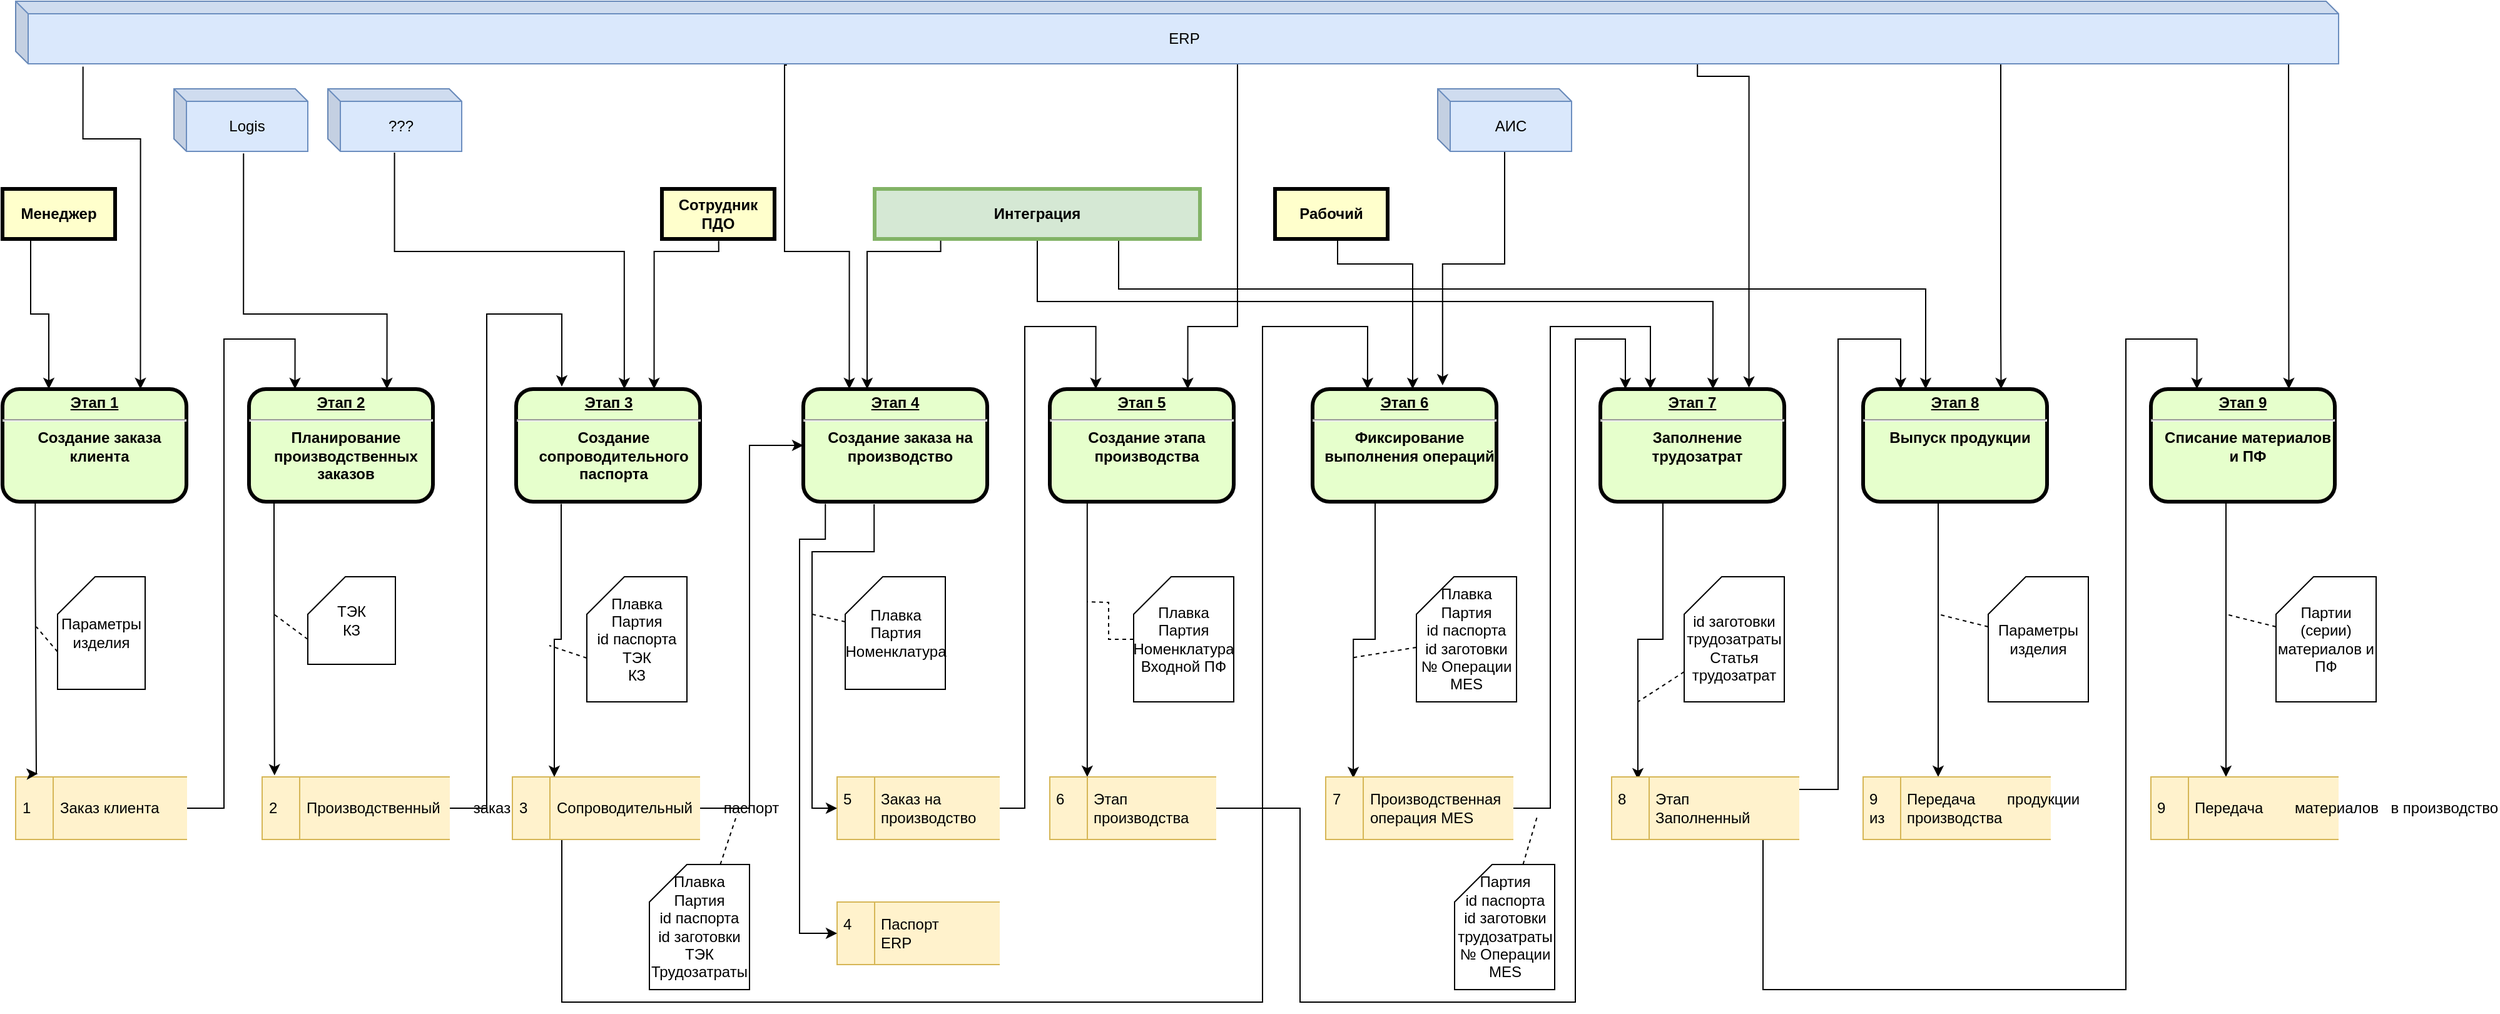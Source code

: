 <mxfile version="20.2.3" type="github"><diagram name="Page-1" id="c7558073-3199-34d8-9f00-42111426c3f3"><mxGraphModel dx="1807" dy="591" grid="1" gridSize="10" guides="1" tooltips="1" connect="1" arrows="1" fold="1" page="1" pageScale="1" pageWidth="826" pageHeight="1169" background="none" math="0" shadow="0"><root><mxCell id="0"/><mxCell id="1" parent="0"/><mxCell id="8" value="&lt;p style=&quot;margin: 0px; margin-top: 4px; text-align: center; text-decoration: underline;&quot;&gt;&lt;strong&gt;Этап 1&lt;/strong&gt;&lt;/p&gt;&lt;hr&gt;&lt;p style=&quot;margin: 0px; margin-left: 8px;&quot;&gt;Создание заказа клиента&lt;/p&gt;" style="verticalAlign=middle;align=center;overflow=fill;fontSize=12;fontFamily=Helvetica;html=1;rounded=1;fontStyle=1;strokeWidth=3;fillColor=#E6FFCC;whiteSpace=wrap;" parent="1" vertex="1"><mxGeometry x="-797" y="320" width="147" height="90" as="geometry"/></mxCell><mxCell id="12" value="Менеджер" style="whiteSpace=wrap;align=center;verticalAlign=middle;fontStyle=1;strokeWidth=3;fillColor=#FFFFCC" parent="1" vertex="1"><mxGeometry x="-797" y="160" width="90" height="40" as="geometry"/></mxCell><mxCell id="iLyNXibkhxgOzHxXVg3C-126" style="edgeStyle=orthogonalEdgeStyle;rounded=0;orthogonalLoop=1;jettySize=auto;html=1;entryX=0.75;entryY=0;entryDx=0;entryDy=0;" parent="1" source="iLyNXibkhxgOzHxXVg3C-97" target="iLyNXibkhxgOzHxXVg3C-110" edge="1"><mxGeometry relative="1" as="geometry"><Array as="points"><mxPoint x="800" y="270"/><mxPoint x="800" y="270"/></Array></mxGeometry></mxCell><mxCell id="iLyNXibkhxgOzHxXVg3C-128" style="edgeStyle=orthogonalEdgeStyle;rounded=0;orthogonalLoop=1;jettySize=auto;html=1;strokeWidth=1;entryX=0.808;entryY=-0.012;entryDx=0;entryDy=0;entryPerimeter=0;exitX=0.724;exitY=0.992;exitDx=0;exitDy=0;exitPerimeter=0;shadow=0;" parent="1" source="iLyNXibkhxgOzHxXVg3C-97" target="iLyNXibkhxgOzHxXVg3C-109" edge="1"><mxGeometry relative="1" as="geometry"><Array as="points"><mxPoint x="558" y="70"/><mxPoint x="599" y="70"/></Array><mxPoint x="620" y="220" as="targetPoint"/></mxGeometry></mxCell><mxCell id="gDf4PboOrb0UgYzDx0ND-14" style="edgeStyle=orthogonalEdgeStyle;rounded=0;orthogonalLoop=1;jettySize=auto;html=1;entryX=0.75;entryY=0;entryDx=0;entryDy=0;" edge="1" parent="1" source="iLyNXibkhxgOzHxXVg3C-97" target="gDf4PboOrb0UgYzDx0ND-12"><mxGeometry relative="1" as="geometry"><mxPoint x="150" y="318" as="targetPoint"/><Array as="points"><mxPoint x="190" y="270"/><mxPoint x="150" y="270"/></Array></mxGeometry></mxCell><mxCell id="gDf4PboOrb0UgYzDx0ND-22" style="edgeStyle=orthogonalEdgeStyle;rounded=0;orthogonalLoop=1;jettySize=auto;html=1;entryX=0.75;entryY=0;entryDx=0;entryDy=0;endArrow=classic;endFill=1;strokeWidth=1;" edge="1" parent="1" source="iLyNXibkhxgOzHxXVg3C-97" target="gDf4PboOrb0UgYzDx0ND-18"><mxGeometry relative="1" as="geometry"><Array as="points"><mxPoint x="1030" y="120"/><mxPoint x="1030" y="120"/></Array></mxGeometry></mxCell><mxCell id="iLyNXibkhxgOzHxXVg3C-97" value="ERP" style="shape=cube;whiteSpace=wrap;html=1;boundedLbl=1;backgroundOutline=1;darkOpacity=0.05;darkOpacity2=0.1;size=10;fillColor=#dae8fc;strokeColor=#6c8ebf;" parent="1" vertex="1"><mxGeometry x="-786.5" y="10" width="1856.5" height="50" as="geometry"/></mxCell><mxCell id="iLyNXibkhxgOzHxXVg3C-98" value="Logis" style="shape=cube;whiteSpace=wrap;html=1;boundedLbl=1;backgroundOutline=1;darkOpacity=0.05;darkOpacity2=0.1;size=10;fillColor=#dae8fc;strokeColor=#6c8ebf;" parent="1" vertex="1"><mxGeometry x="-660" y="80" width="107" height="50" as="geometry"/></mxCell><mxCell id="iLyNXibkhxgOzHxXVg3C-99" value="???" style="shape=cube;whiteSpace=wrap;html=1;boundedLbl=1;backgroundOutline=1;darkOpacity=0.05;darkOpacity2=0.1;size=10;fillColor=#dae8fc;strokeColor=#6c8ebf;" parent="1" vertex="1"><mxGeometry x="-537" y="80" width="107" height="50" as="geometry"/></mxCell><mxCell id="iLyNXibkhxgOzHxXVg3C-123" style="edgeStyle=orthogonalEdgeStyle;rounded=0;orthogonalLoop=1;jettySize=auto;html=1;entryX=0.707;entryY=-0.033;entryDx=0;entryDy=0;entryPerimeter=0;" parent="1" source="iLyNXibkhxgOzHxXVg3C-100" edge="1" target="iLyNXibkhxgOzHxXVg3C-108"><mxGeometry relative="1" as="geometry"><mxPoint x="158" y="320" as="targetPoint"/><Array as="points"><mxPoint x="404" y="220"/><mxPoint x="354" y="220"/></Array></mxGeometry></mxCell><mxCell id="iLyNXibkhxgOzHxXVg3C-100" value="АИС" style="shape=cube;whiteSpace=wrap;html=1;boundedLbl=1;backgroundOutline=1;darkOpacity=0.05;darkOpacity2=0.1;size=10;fillColor=#dae8fc;strokeColor=#6c8ebf;" parent="1" vertex="1"><mxGeometry x="350" y="80" width="107" height="50" as="geometry"/></mxCell><mxCell id="iLyNXibkhxgOzHxXVg3C-102" value="Сотрудник ПДО" style="whiteSpace=wrap;align=center;verticalAlign=middle;fontStyle=1;strokeWidth=3;fillColor=#FFFFCC" parent="1" vertex="1"><mxGeometry x="-270" y="160" width="90" height="40" as="geometry"/></mxCell><mxCell id="iLyNXibkhxgOzHxXVg3C-120" style="edgeStyle=orthogonalEdgeStyle;rounded=0;orthogonalLoop=1;jettySize=auto;html=1;strokeWidth=1;entryX=0.612;entryY=0;entryDx=0;entryDy=0;entryPerimeter=0;shadow=0;" parent="1" source="iLyNXibkhxgOzHxXVg3C-103" target="iLyNXibkhxgOzHxXVg3C-109" edge="1"><mxGeometry relative="1" as="geometry"><Array as="points"><mxPoint x="30" y="250"/><mxPoint x="570" y="250"/></Array><mxPoint x="540" y="320" as="targetPoint"/></mxGeometry></mxCell><mxCell id="iLyNXibkhxgOzHxXVg3C-121" style="edgeStyle=orthogonalEdgeStyle;rounded=0;orthogonalLoop=1;jettySize=auto;html=1;exitX=0.75;exitY=1;exitDx=0;exitDy=0;entryX=0.34;entryY=0;entryDx=0;entryDy=0;entryPerimeter=0;" parent="1" source="iLyNXibkhxgOzHxXVg3C-103" target="iLyNXibkhxgOzHxXVg3C-110" edge="1"><mxGeometry relative="1" as="geometry"><mxPoint x="540" y="300" as="targetPoint"/><Array as="points"><mxPoint x="95" y="240"/><mxPoint x="740" y="240"/></Array></mxGeometry></mxCell><mxCell id="iLyNXibkhxgOzHxXVg3C-103" value="Интеграция" style="whiteSpace=wrap;align=center;verticalAlign=middle;fontStyle=1;strokeWidth=3;fillColor=#d5e8d4;strokeColor=#82b366;" parent="1" vertex="1"><mxGeometry x="-100" y="160" width="260" height="40" as="geometry"/></mxCell><mxCell id="iLyNXibkhxgOzHxXVg3C-119" style="edgeStyle=orthogonalEdgeStyle;rounded=0;orthogonalLoop=1;jettySize=auto;html=1;" parent="1" source="iLyNXibkhxgOzHxXVg3C-104" target="iLyNXibkhxgOzHxXVg3C-108" edge="1"><mxGeometry relative="1" as="geometry"><Array as="points"><mxPoint x="270" y="220"/><mxPoint x="330" y="220"/></Array></mxGeometry></mxCell><mxCell id="iLyNXibkhxgOzHxXVg3C-104" value="Рабочий" style="whiteSpace=wrap;align=center;verticalAlign=middle;fontStyle=1;strokeWidth=3;fillColor=#FFFFCC" parent="1" vertex="1"><mxGeometry x="220" y="160" width="90" height="40" as="geometry"/></mxCell><mxCell id="iLyNXibkhxgOzHxXVg3C-105" value="&lt;p style=&quot;margin: 0px; margin-top: 4px; text-align: center; text-decoration: underline;&quot;&gt;&lt;strong&gt;Этап 2&lt;/strong&gt;&lt;/p&gt;&lt;hr&gt;&lt;p style=&quot;margin: 0px; margin-left: 8px;&quot;&gt;Планирование производственных заказов&lt;/p&gt;" style="verticalAlign=middle;align=center;overflow=fill;fontSize=12;fontFamily=Helvetica;html=1;rounded=1;fontStyle=1;strokeWidth=3;fillColor=#E6FFCC;whiteSpace=wrap;" parent="1" vertex="1"><mxGeometry x="-600" y="320" width="147" height="90" as="geometry"/></mxCell><mxCell id="iLyNXibkhxgOzHxXVg3C-106" value="&lt;p style=&quot;margin: 0px; margin-top: 4px; text-align: center; text-decoration: underline;&quot;&gt;&lt;strong&gt;Этап 3&lt;/strong&gt;&lt;/p&gt;&lt;hr&gt;&lt;p style=&quot;margin: 0px; margin-left: 8px;&quot;&gt;Создание сопроводительного паспорта&lt;/p&gt;" style="verticalAlign=middle;align=center;overflow=fill;fontSize=12;fontFamily=Helvetica;html=1;rounded=1;fontStyle=1;strokeWidth=3;fillColor=#E6FFCC;whiteSpace=wrap;" parent="1" vertex="1"><mxGeometry x="-386.5" y="320" width="147" height="90" as="geometry"/></mxCell><mxCell id="iLyNXibkhxgOzHxXVg3C-158" style="edgeStyle=orthogonalEdgeStyle;rounded=0;orthogonalLoop=1;jettySize=auto;html=1;entryX=0.225;entryY=0;entryDx=0;entryDy=0;exitX=0.335;exitY=1.002;exitDx=0;exitDy=0;exitPerimeter=0;entryPerimeter=0;strokeWidth=1;shadow=0;" parent="1" source="gDf4PboOrb0UgYzDx0ND-12" edge="1" target="iLyNXibkhxgOzHxXVg3C-134"><mxGeometry relative="1" as="geometry"><mxPoint x="-130" y="820" as="targetPoint"/><Array as="points"><mxPoint x="70" y="410"/></Array></mxGeometry></mxCell><mxCell id="iLyNXibkhxgOzHxXVg3C-107" value="&lt;p style=&quot;margin: 0px; margin-top: 4px; text-align: center; text-decoration: underline;&quot;&gt;&lt;strong&gt;Этап 4&lt;/strong&gt;&lt;/p&gt;&lt;hr&gt;&lt;p style=&quot;margin: 0px; margin-left: 8px;&quot;&gt;Создание заказа на производство&lt;/p&gt;" style="verticalAlign=middle;align=center;overflow=fill;fontSize=12;fontFamily=Helvetica;html=1;rounded=1;fontStyle=1;strokeWidth=3;fillColor=#E6FFCC;whiteSpace=wrap;" parent="1" vertex="1"><mxGeometry x="-157" y="320" width="147" height="90" as="geometry"/></mxCell><mxCell id="iLyNXibkhxgOzHxXVg3C-148" style="edgeStyle=orthogonalEdgeStyle;rounded=0;orthogonalLoop=1;jettySize=auto;html=1;entryX=0.147;entryY=0.02;entryDx=0;entryDy=0;entryPerimeter=0;strokeWidth=1;shadow=0;sketch=0;" parent="1" source="iLyNXibkhxgOzHxXVg3C-108" target="iLyNXibkhxgOzHxXVg3C-135" edge="1"><mxGeometry relative="1" as="geometry"><Array as="points"><mxPoint x="300" y="520"/><mxPoint x="282" y="520"/></Array></mxGeometry></mxCell><mxCell id="iLyNXibkhxgOzHxXVg3C-108" value="&lt;p style=&quot;margin: 0px; margin-top: 4px; text-align: center; text-decoration: underline;&quot;&gt;&lt;strong&gt;Этап 6&lt;/strong&gt;&lt;/p&gt;&lt;hr&gt;&lt;p style=&quot;margin: 0px; margin-left: 8px;&quot;&gt;Фиксирование выполнения операций&lt;/p&gt;" style="verticalAlign=middle;align=center;overflow=fill;fontSize=12;fontFamily=Helvetica;html=1;rounded=1;fontStyle=1;strokeWidth=3;fillColor=#E6FFCC;whiteSpace=wrap;" parent="1" vertex="1"><mxGeometry x="250" y="320" width="147" height="90" as="geometry"/></mxCell><mxCell id="iLyNXibkhxgOzHxXVg3C-151" style="edgeStyle=orthogonalEdgeStyle;rounded=0;orthogonalLoop=1;jettySize=auto;html=1;entryX=0.14;entryY=0.04;entryDx=0;entryDy=0;entryPerimeter=0;" parent="1" source="iLyNXibkhxgOzHxXVg3C-109" target="iLyNXibkhxgOzHxXVg3C-136" edge="1"><mxGeometry relative="1" as="geometry"><Array as="points"><mxPoint x="530" y="520"/><mxPoint x="510" y="520"/></Array></mxGeometry></mxCell><mxCell id="iLyNXibkhxgOzHxXVg3C-109" value="&lt;p style=&quot;margin: 0px; margin-top: 4px; text-align: center; text-decoration: underline;&quot;&gt;&lt;strong&gt;Этап 7&lt;/strong&gt;&lt;/p&gt;&lt;hr&gt;&lt;p style=&quot;margin: 0px; margin-left: 8px;&quot;&gt;Заполнение трудозатрат&lt;/p&gt;" style="verticalAlign=middle;align=center;overflow=fill;fontSize=12;fontFamily=Helvetica;html=1;rounded=1;fontStyle=1;strokeWidth=3;fillColor=#E6FFCC;whiteSpace=wrap;shadow=0;" parent="1" vertex="1"><mxGeometry x="480" y="320" width="147" height="90" as="geometry"/></mxCell><mxCell id="iLyNXibkhxgOzHxXVg3C-155" style="edgeStyle=orthogonalEdgeStyle;rounded=0;orthogonalLoop=1;jettySize=auto;html=1;" parent="1" source="iLyNXibkhxgOzHxXVg3C-110" target="iLyNXibkhxgOzHxXVg3C-137" edge="1"><mxGeometry relative="1" as="geometry"><Array as="points"><mxPoint x="750" y="550"/><mxPoint x="750" y="550"/></Array></mxGeometry></mxCell><mxCell id="iLyNXibkhxgOzHxXVg3C-110" value="&lt;p style=&quot;margin: 0px; margin-top: 4px; text-align: center; text-decoration: underline;&quot;&gt;&lt;strong&gt;Этап 8&lt;/strong&gt;&lt;/p&gt;&lt;hr&gt;&lt;p style=&quot;margin: 0px; margin-left: 8px;&quot;&gt;Выпуск продукции&lt;/p&gt;" style="verticalAlign=middle;align=center;overflow=fill;fontSize=12;fontFamily=Helvetica;html=1;rounded=1;fontStyle=1;strokeWidth=3;fillColor=#E6FFCC;whiteSpace=wrap;" parent="1" vertex="1"><mxGeometry x="690" y="320" width="147" height="90" as="geometry"/></mxCell><mxCell id="iLyNXibkhxgOzHxXVg3C-129" value="1&lt;span style=&quot;white-space: pre;&quot;&gt;&#9;&lt;/span&gt;&amp;nbsp;Заказ клиента" style="html=1;dashed=0;whitespace=wrap;shape=mxgraph.dfd.dataStoreID;align=left;spacingLeft=3;points=[[0,0],[0.5,0],[1,0],[0,0.5],[1,0.5],[0,1],[0.5,1],[1,1]];fillColor=#fff2cc;strokeColor=#d6b656;" parent="1" vertex="1"><mxGeometry x="-786.5" y="630" width="137" height="50" as="geometry"/></mxCell><mxCell id="iLyNXibkhxgOzHxXVg3C-130" value="2&lt;span style=&quot;white-space: pre;&quot;&gt;&#9;&lt;/span&gt;&amp;nbsp;Производственный &lt;span style=&quot;white-space: pre;&quot;&gt;&#9;&lt;/span&gt;&amp;nbsp;заказ" style="html=1;dashed=0;whitespace=wrap;shape=mxgraph.dfd.dataStoreID;align=left;spacingLeft=3;points=[[0,0],[0.5,0],[1,0],[0,0.5],[1,0.5],[0,1],[0.5,1],[1,1]];whiteSpace=wrap;fillColor=#fff2cc;strokeColor=#d6b656;" parent="1" vertex="1"><mxGeometry x="-589.5" y="630" width="150" height="50" as="geometry"/></mxCell><mxCell id="iLyNXibkhxgOzHxXVg3C-143" style="edgeStyle=orthogonalEdgeStyle;rounded=0;orthogonalLoop=1;jettySize=auto;html=1;entryX=0.299;entryY=0;entryDx=0;entryDy=0;entryPerimeter=0;" parent="1" source="iLyNXibkhxgOzHxXVg3C-131" target="iLyNXibkhxgOzHxXVg3C-108" edge="1"><mxGeometry relative="1" as="geometry"><mxPoint x="250" y="300" as="targetPoint"/><Array as="points"><mxPoint x="-350" y="810"/><mxPoint x="210" y="810"/><mxPoint x="210" y="270"/><mxPoint x="294" y="270"/></Array></mxGeometry></mxCell><mxCell id="iLyNXibkhxgOzHxXVg3C-131" value="3&lt;span style=&quot;white-space: pre;&quot;&gt;&#9;&lt;/span&gt;&amp;nbsp;Сопроводительный &lt;span style=&quot;white-space: pre;&quot;&gt;&#9;&lt;/span&gt;&amp;nbsp;паспорт" style="html=1;dashed=0;whitespace=wrap;shape=mxgraph.dfd.dataStoreID;align=left;spacingLeft=3;points=[[0,0],[0.5,0],[1,0],[0,0.5],[1,0.5],[0,1],[0.5,1],[1,1]];whiteSpace=wrap;fillColor=#fff2cc;strokeColor=#d6b656;" parent="1" vertex="1"><mxGeometry x="-389.5" y="630" width="150" height="50" as="geometry"/></mxCell><mxCell id="iLyNXibkhxgOzHxXVg3C-132" value="4&lt;span style=&quot;white-space: pre;&quot;&gt;&#9;&lt;/span&gt;&amp;nbsp;Паспорт&amp;nbsp;&lt;span style=&quot;white-space: pre;&quot;&gt;&#9;&lt;/span&gt;&amp;nbsp;&lt;br&gt;&lt;span style=&quot;white-space: pre;&quot;&gt;&#9;&lt;/span&gt;&amp;nbsp;ERP" style="html=1;dashed=0;whitespace=wrap;shape=mxgraph.dfd.dataStoreID;align=left;spacingLeft=3;points=[[0,0],[0.5,0],[1,0],[0,0.5],[1,0.5],[0,1],[0.5,1],[1,1]];whiteSpace=wrap;fillColor=#fff2cc;strokeColor=#d6b656;" parent="1" vertex="1"><mxGeometry x="-130" y="730" width="130" height="50" as="geometry"/></mxCell><mxCell id="gDf4PboOrb0UgYzDx0ND-13" style="edgeStyle=orthogonalEdgeStyle;rounded=0;orthogonalLoop=1;jettySize=auto;html=1;entryX=0.25;entryY=0;entryDx=0;entryDy=0;exitX=1;exitY=0.5;exitDx=0;exitDy=0;" edge="1" parent="1" source="iLyNXibkhxgOzHxXVg3C-133" target="gDf4PboOrb0UgYzDx0ND-12"><mxGeometry relative="1" as="geometry"><mxPoint y="730" as="sourcePoint"/><Array as="points"><mxPoint x="20" y="655"/><mxPoint x="20" y="270"/><mxPoint x="77" y="270"/></Array></mxGeometry></mxCell><mxCell id="iLyNXibkhxgOzHxXVg3C-133" value="5&lt;span style=&quot;white-space: pre;&quot;&gt;&#9;&lt;/span&gt;&amp;nbsp;Заказ на &lt;span style=&quot;white-space: pre;&quot;&gt;&#9;&lt;/span&gt;&amp;nbsp;производство" style="html=1;dashed=0;whitespace=wrap;shape=mxgraph.dfd.dataStoreID;align=left;spacingLeft=3;points=[[0,0],[0.5,0],[1,0],[0,0.5],[1,0.5],[0,1],[0.5,1],[1,1]];whiteSpace=wrap;fillColor=#fff2cc;strokeColor=#d6b656;" parent="1" vertex="1"><mxGeometry x="-130" y="630" width="130" height="50" as="geometry"/></mxCell><mxCell id="iLyNXibkhxgOzHxXVg3C-150" style="edgeStyle=orthogonalEdgeStyle;rounded=0;orthogonalLoop=1;jettySize=auto;html=1;exitX=1;exitY=0.5;exitDx=0;exitDy=0;strokeWidth=1;entryX=0.136;entryY=0;entryDx=0;entryDy=0;entryPerimeter=0;shadow=0;" parent="1" source="iLyNXibkhxgOzHxXVg3C-134" target="iLyNXibkhxgOzHxXVg3C-109" edge="1"><mxGeometry relative="1" as="geometry"><mxPoint x="490" y="300" as="targetPoint"/><Array as="points"><mxPoint x="240" y="655"/><mxPoint x="240" y="810"/><mxPoint x="460" y="810"/><mxPoint x="460" y="280"/><mxPoint x="500" y="280"/></Array></mxGeometry></mxCell><mxCell id="iLyNXibkhxgOzHxXVg3C-134" value="6&lt;span style=&quot;white-space: pre;&quot;&gt;&#9;&lt;/span&gt;&amp;nbsp;Этап&lt;br&gt;&lt;span style=&quot;white-space: pre;&quot;&gt;&#9;&lt;/span&gt;&amp;nbsp;производства" style="html=1;dashed=0;whitespace=wrap;shape=mxgraph.dfd.dataStoreID;align=left;spacingLeft=3;points=[[0,0],[0.5,0],[1,0],[0,0.5],[1,0.5],[0,1],[0.5,1],[1,1]];whiteSpace=wrap;fillColor=#fff2cc;strokeColor=#d6b656;" parent="1" vertex="1"><mxGeometry x="40" y="630" width="133" height="50" as="geometry"/></mxCell><mxCell id="iLyNXibkhxgOzHxXVg3C-149" style="edgeStyle=orthogonalEdgeStyle;rounded=0;orthogonalLoop=1;jettySize=auto;html=1;strokeWidth=1;entryX=0.272;entryY=0;entryDx=0;entryDy=0;entryPerimeter=0;shadow=0;" parent="1" source="iLyNXibkhxgOzHxXVg3C-135" target="iLyNXibkhxgOzHxXVg3C-109" edge="1"><mxGeometry relative="1" as="geometry"><mxPoint x="530" y="300" as="targetPoint"/><Array as="points"><mxPoint x="440" y="655"/><mxPoint x="440" y="270"/><mxPoint x="520" y="270"/></Array></mxGeometry></mxCell><mxCell id="iLyNXibkhxgOzHxXVg3C-135" value="7&lt;span style=&quot;white-space: pre;&quot;&gt;&#9;&lt;/span&gt;&amp;nbsp;Производственная&lt;br&gt;&amp;nbsp;&lt;span style=&quot;white-space: pre;&quot;&gt;&#9;&lt;/span&gt;&amp;nbsp;операция MES" style="html=1;dashed=0;whitespace=wrap;shape=mxgraph.dfd.dataStoreID;align=left;spacingLeft=3;points=[[0,0],[0.5,0],[1,0],[0,0.5],[1,0.5],[0,1],[0.5,1],[1,1]];whiteSpace=wrap;fillColor=#fff2cc;strokeColor=#d6b656;" parent="1" vertex="1"><mxGeometry x="260.5" y="630" width="150" height="50" as="geometry"/></mxCell><mxCell id="iLyNXibkhxgOzHxXVg3C-154" style="edgeStyle=orthogonalEdgeStyle;rounded=0;orthogonalLoop=1;jettySize=auto;html=1;entryX=0.204;entryY=0;entryDx=0;entryDy=0;entryPerimeter=0;" parent="1" source="iLyNXibkhxgOzHxXVg3C-136" target="iLyNXibkhxgOzHxXVg3C-110" edge="1"><mxGeometry relative="1" as="geometry"><mxPoint x="554" y="300" as="targetPoint"/><Array as="points"><mxPoint x="670" y="640"/><mxPoint x="670" y="280"/><mxPoint x="720" y="280"/></Array></mxGeometry></mxCell><mxCell id="gDf4PboOrb0UgYzDx0ND-23" style="edgeStyle=orthogonalEdgeStyle;rounded=0;orthogonalLoop=1;jettySize=auto;html=1;entryX=0.25;entryY=0;entryDx=0;entryDy=0;endArrow=classic;endFill=1;strokeWidth=1;" edge="1" parent="1" source="iLyNXibkhxgOzHxXVg3C-136" target="gDf4PboOrb0UgYzDx0ND-18"><mxGeometry relative="1" as="geometry"><Array as="points"><mxPoint x="610" y="800"/><mxPoint x="900" y="800"/><mxPoint x="900" y="280"/><mxPoint x="957" y="280"/></Array></mxGeometry></mxCell><mxCell id="iLyNXibkhxgOzHxXVg3C-136" value="8&lt;span style=&quot;white-space: pre;&quot;&gt;&#9;&lt;/span&gt;&amp;nbsp;Этап&amp;nbsp;&lt;br&gt;&lt;span style=&quot;white-space: pre;&quot;&gt;&#9;&lt;/span&gt;&amp;nbsp;Заполненный" style="html=1;dashed=0;whitespace=wrap;shape=mxgraph.dfd.dataStoreID;align=left;spacingLeft=3;points=[[0,0],[0.5,0],[1,0],[0,0.5],[1,0.5],[0,1],[0.5,1],[1,1]];whiteSpace=wrap;fillColor=#fff2cc;strokeColor=#d6b656;" parent="1" vertex="1"><mxGeometry x="489" y="630" width="150" height="50" as="geometry"/></mxCell><mxCell id="iLyNXibkhxgOzHxXVg3C-137" value="9&lt;span style=&quot;white-space: pre;&quot;&gt;&#9;&lt;/span&gt;&amp;nbsp;Передача &lt;span style=&quot;white-space: pre;&quot;&gt;&#9;&lt;/span&gt;&amp;nbsp;продукции из &lt;span style=&quot;white-space: pre;&quot;&gt;&#9;&lt;/span&gt;&amp;nbsp;производства" style="html=1;dashed=0;whitespace=wrap;shape=mxgraph.dfd.dataStoreID;align=left;spacingLeft=3;points=[[0,0],[0.5,0],[1,0],[0,0.5],[1,0.5],[0,1],[0.5,1],[1,1]];whiteSpace=wrap;fillColor=#fff2cc;strokeColor=#d6b656;" parent="1" vertex="1"><mxGeometry x="690" y="630" width="150" height="50" as="geometry"/></mxCell><mxCell id="iLyNXibkhxgOzHxXVg3C-168" style="rounded=0;orthogonalLoop=1;jettySize=auto;html=1;exitX=0;exitY=0;exitDx=0;exitDy=65;exitPerimeter=0;elbow=vertical;endArrow=none;endFill=0;dashed=1;" parent="1" source="iLyNXibkhxgOzHxXVg3C-159" edge="1"><mxGeometry relative="1" as="geometry"><mxPoint x="-360" y="525" as="targetPoint"/></mxGeometry></mxCell><mxCell id="iLyNXibkhxgOzHxXVg3C-159" value="Плавка&lt;br&gt;Партия&lt;br&gt;id паспорта&lt;br&gt;ТЭК&lt;br&gt;КЗ" style="shape=card;whiteSpace=wrap;html=1;" parent="1" vertex="1"><mxGeometry x="-330" y="470" width="80" height="100" as="geometry"/></mxCell><mxCell id="iLyNXibkhxgOzHxXVg3C-167" style="rounded=0;orthogonalLoop=1;jettySize=auto;html=1;exitX=0;exitY=0;exitDx=0;exitDy=50;exitPerimeter=0;elbow=vertical;endArrow=none;endFill=0;dashed=1;" parent="1" source="iLyNXibkhxgOzHxXVg3C-160" edge="1"><mxGeometry relative="1" as="geometry"><mxPoint x="-580" y="500" as="targetPoint"/></mxGeometry></mxCell><mxCell id="iLyNXibkhxgOzHxXVg3C-160" value="ТЭК&lt;br&gt;КЗ" style="shape=card;whiteSpace=wrap;html=1;" parent="1" vertex="1"><mxGeometry x="-553" y="470" width="70" height="70" as="geometry"/></mxCell><mxCell id="iLyNXibkhxgOzHxXVg3C-166" style="rounded=0;orthogonalLoop=1;jettySize=auto;html=1;exitX=0;exitY=0;exitDx=0;exitDy=60;exitPerimeter=0;elbow=vertical;endArrow=none;endFill=0;dashed=1;" parent="1" source="iLyNXibkhxgOzHxXVg3C-161" edge="1"><mxGeometry relative="1" as="geometry"><mxPoint x="-770" y="510" as="targetPoint"/></mxGeometry></mxCell><mxCell id="iLyNXibkhxgOzHxXVg3C-161" value="Параметры изделия" style="shape=card;whiteSpace=wrap;html=1;" parent="1" vertex="1"><mxGeometry x="-753" y="470" width="70" height="90" as="geometry"/></mxCell><mxCell id="iLyNXibkhxgOzHxXVg3C-172" style="rounded=0;orthogonalLoop=1;jettySize=auto;html=1;elbow=vertical;dashed=1;endArrow=none;endFill=0;" parent="1" source="iLyNXibkhxgOzHxXVg3C-170" edge="1"><mxGeometry relative="1" as="geometry"><mxPoint x="-210" y="660" as="targetPoint"/></mxGeometry></mxCell><mxCell id="iLyNXibkhxgOzHxXVg3C-170" value="Плавка&lt;br&gt;Партия&lt;br&gt;id паспорта&lt;br&gt;id заготовки&lt;br&gt;ТЭК&lt;br&gt;Трудозатраты" style="shape=card;whiteSpace=wrap;html=1;" parent="1" vertex="1"><mxGeometry x="-280" y="700" width="80" height="100" as="geometry"/></mxCell><mxCell id="iLyNXibkhxgOzHxXVg3C-174" style="edgeStyle=none;rounded=0;orthogonalLoop=1;jettySize=auto;html=1;dashed=1;endArrow=none;endFill=0;elbow=vertical;" parent="1" source="iLyNXibkhxgOzHxXVg3C-173" edge="1"><mxGeometry relative="1" as="geometry"><mxPoint x="-150" y="500" as="targetPoint"/></mxGeometry></mxCell><mxCell id="iLyNXibkhxgOzHxXVg3C-173" value="Плавка&lt;br&gt;Партия&lt;br&gt;Номенклатура&lt;br&gt;" style="shape=card;whiteSpace=wrap;html=1;" parent="1" vertex="1"><mxGeometry x="-123.5" y="470" width="80" height="90" as="geometry"/></mxCell><mxCell id="iLyNXibkhxgOzHxXVg3C-176" style="edgeStyle=none;rounded=0;orthogonalLoop=1;jettySize=auto;html=1;dashed=1;endArrow=none;endFill=0;elbow=vertical;" parent="1" source="iLyNXibkhxgOzHxXVg3C-175" edge="1"><mxGeometry relative="1" as="geometry"><mxPoint x="280" y="535.0" as="targetPoint"/></mxGeometry></mxCell><mxCell id="iLyNXibkhxgOzHxXVg3C-175" value="Плавка&lt;br&gt;Партия&lt;br&gt;id паспорта&lt;br&gt;id заготовки&lt;br&gt;№ Операции MES" style="shape=card;whiteSpace=wrap;html=1;" parent="1" vertex="1"><mxGeometry x="333" y="470" width="80" height="100" as="geometry"/></mxCell><mxCell id="iLyNXibkhxgOzHxXVg3C-178" style="edgeStyle=none;rounded=0;orthogonalLoop=1;jettySize=auto;html=1;dashed=1;endArrow=none;endFill=0;elbow=vertical;" parent="1" source="iLyNXibkhxgOzHxXVg3C-177" edge="1"><mxGeometry relative="1" as="geometry"><mxPoint x="430" y="660" as="targetPoint"/></mxGeometry></mxCell><mxCell id="iLyNXibkhxgOzHxXVg3C-177" value="Партия&lt;br&gt;id паспорта&lt;br&gt;id заготовки&lt;br&gt;трудозатраты&lt;br&gt;№ Операции MES" style="shape=card;whiteSpace=wrap;html=1;" parent="1" vertex="1"><mxGeometry x="363.5" y="700" width="80" height="100" as="geometry"/></mxCell><mxCell id="iLyNXibkhxgOzHxXVg3C-182" style="edgeStyle=none;rounded=0;orthogonalLoop=1;jettySize=auto;html=1;dashed=1;endArrow=none;endFill=0;elbow=vertical;" parent="1" source="iLyNXibkhxgOzHxXVg3C-180" edge="1"><mxGeometry relative="1" as="geometry"><mxPoint x="510" y="570" as="targetPoint"/></mxGeometry></mxCell><mxCell id="iLyNXibkhxgOzHxXVg3C-180" value="&lt;br&gt;id заготовки&lt;br&gt;трудозатраты&lt;br&gt;Статья трудозатрат" style="shape=card;whiteSpace=wrap;html=1;" parent="1" vertex="1"><mxGeometry x="547" y="470" width="80" height="100" as="geometry"/></mxCell><mxCell id="iLyNXibkhxgOzHxXVg3C-185" style="edgeStyle=none;rounded=0;orthogonalLoop=1;jettySize=auto;html=1;dashed=1;endArrow=none;endFill=0;elbow=vertical;" parent="1" source="iLyNXibkhxgOzHxXVg3C-181" edge="1"><mxGeometry relative="1" as="geometry"><mxPoint x="750" y="500" as="targetPoint"/></mxGeometry></mxCell><mxCell id="iLyNXibkhxgOzHxXVg3C-181" value="Параметры изделия" style="shape=card;whiteSpace=wrap;html=1;" parent="1" vertex="1"><mxGeometry x="790" y="470" width="80" height="100" as="geometry"/></mxCell><mxCell id="gDf4PboOrb0UgYzDx0ND-12" value="&lt;p style=&quot;margin: 0px; margin-top: 4px; text-align: center; text-decoration: underline;&quot;&gt;&lt;strong&gt;Этап 5&lt;/strong&gt;&lt;/p&gt;&lt;hr&gt;&lt;p style=&quot;margin: 0px; margin-left: 8px;&quot;&gt;Создание этапа производства&lt;/p&gt;" style="verticalAlign=middle;align=center;overflow=fill;fontSize=12;fontFamily=Helvetica;html=1;rounded=1;fontStyle=1;strokeWidth=3;fillColor=#E6FFCC;whiteSpace=wrap;" vertex="1" parent="1"><mxGeometry x="40" y="320" width="147" height="90" as="geometry"/></mxCell><mxCell id="gDf4PboOrb0UgYzDx0ND-16" style="edgeStyle=orthogonalEdgeStyle;rounded=0;orthogonalLoop=1;jettySize=auto;html=1;strokeWidth=1;dashed=1;endArrow=none;endFill=0;" edge="1" parent="1" source="gDf4PboOrb0UgYzDx0ND-15"><mxGeometry relative="1" as="geometry"><mxPoint x="70" y="490" as="targetPoint"/></mxGeometry></mxCell><mxCell id="gDf4PboOrb0UgYzDx0ND-15" value="Плавка&lt;br&gt;Партия&lt;br&gt;Номенклатура&lt;br&gt;Входной ПФ" style="shape=card;whiteSpace=wrap;html=1;" vertex="1" parent="1"><mxGeometry x="107" y="470" width="80" height="100" as="geometry"/></mxCell><mxCell id="gDf4PboOrb0UgYzDx0ND-17" style="edgeStyle=orthogonalEdgeStyle;rounded=0;orthogonalLoop=1;jettySize=auto;html=1;" edge="1" parent="1" source="gDf4PboOrb0UgYzDx0ND-18" target="gDf4PboOrb0UgYzDx0ND-19"><mxGeometry relative="1" as="geometry"><Array as="points"><mxPoint x="980" y="550"/><mxPoint x="980" y="550"/></Array></mxGeometry></mxCell><mxCell id="gDf4PboOrb0UgYzDx0ND-18" value="&lt;p style=&quot;margin: 0px; margin-top: 4px; text-align: center; text-decoration: underline;&quot;&gt;&lt;strong&gt;Этап 9&lt;/strong&gt;&lt;/p&gt;&lt;hr&gt;&lt;p style=&quot;margin: 0px; margin-left: 8px;&quot;&gt;Списание материалов и ПФ&lt;/p&gt;" style="verticalAlign=middle;align=center;overflow=fill;fontSize=12;fontFamily=Helvetica;html=1;rounded=1;fontStyle=1;strokeWidth=3;fillColor=#E6FFCC;whiteSpace=wrap;" vertex="1" parent="1"><mxGeometry x="920" y="320" width="147" height="90" as="geometry"/></mxCell><mxCell id="gDf4PboOrb0UgYzDx0ND-19" value="9&lt;span style=&quot;white-space: pre;&quot;&gt;&#9;&lt;/span&gt;&amp;nbsp;Передача &lt;span style=&quot;white-space: pre;&quot;&gt;&#9;&lt;/span&gt;&amp;nbsp;материалов &lt;span style=&quot;white-space: pre;&quot;&gt;&#9;&lt;/span&gt;в&amp;nbsp;производство" style="html=1;dashed=0;whitespace=wrap;shape=mxgraph.dfd.dataStoreID;align=left;spacingLeft=3;points=[[0,0],[0.5,0],[1,0],[0,0.5],[1,0.5],[0,1],[0.5,1],[1,1]];whiteSpace=wrap;fillColor=#fff2cc;strokeColor=#d6b656;" vertex="1" parent="1"><mxGeometry x="920" y="630" width="150" height="50" as="geometry"/></mxCell><mxCell id="gDf4PboOrb0UgYzDx0ND-20" style="edgeStyle=none;rounded=0;orthogonalLoop=1;jettySize=auto;html=1;dashed=1;endArrow=none;endFill=0;elbow=vertical;" edge="1" parent="1" source="gDf4PboOrb0UgYzDx0ND-21"><mxGeometry relative="1" as="geometry"><mxPoint x="980" y="500" as="targetPoint"/></mxGeometry></mxCell><mxCell id="gDf4PboOrb0UgYzDx0ND-21" value="Партии (серии) материалов и ПФ" style="shape=card;whiteSpace=wrap;html=1;" vertex="1" parent="1"><mxGeometry x="1020" y="470" width="80" height="100" as="geometry"/></mxCell><mxCell id="gDf4PboOrb0UgYzDx0ND-108" value="1" parent="0"/><mxCell id="gDf4PboOrb0UgYzDx0ND-111" value="" style="edgeStyle=orthogonalEdgeStyle;rounded=0;orthogonalLoop=1;jettySize=auto;html=1;strokeWidth=1;exitX=0.178;exitY=1.013;exitDx=0;exitDy=0;exitPerimeter=0;entryX=0.13;entryY=-0.051;entryDx=0;entryDy=0;entryPerimeter=0;" edge="1" parent="gDf4PboOrb0UgYzDx0ND-108" source="8" target="iLyNXibkhxgOzHxXVg3C-129"><mxGeometry relative="1" as="geometry"><Array as="points"><mxPoint x="-771" y="470"/><mxPoint x="-770" y="470"/><mxPoint x="-770" y="627"/></Array><mxPoint x="-770" y="440" as="sourcePoint"/><mxPoint x="-770" y="600" as="targetPoint"/></mxGeometry></mxCell><mxCell id="gDf4PboOrb0UgYzDx0ND-112" style="edgeStyle=orthogonalEdgeStyle;rounded=0;orthogonalLoop=1;jettySize=auto;html=1;strokeWidth=1;exitX=0.25;exitY=1;exitDx=0;exitDy=0;" edge="1" parent="gDf4PboOrb0UgYzDx0ND-108" source="12"><mxGeometry relative="1" as="geometry"><mxPoint x="-760" y="320" as="targetPoint"/><mxPoint x="-770" y="210" as="sourcePoint"/><Array as="points"><mxPoint x="-774" y="260"/><mxPoint x="-760" y="260"/></Array></mxGeometry></mxCell><mxCell id="gDf4PboOrb0UgYzDx0ND-113" style="edgeStyle=orthogonalEdgeStyle;rounded=0;orthogonalLoop=1;jettySize=auto;html=1;entryX=0.75;entryY=0;entryDx=0;entryDy=0;strokeWidth=1;exitX=0.029;exitY=1.045;exitDx=0;exitDy=0;exitPerimeter=0;" edge="1" parent="gDf4PboOrb0UgYzDx0ND-108" source="iLyNXibkhxgOzHxXVg3C-97"><mxGeometry relative="1" as="geometry"><Array as="points"><mxPoint x="-733" y="120"/><mxPoint x="-687" y="120"/></Array><mxPoint x="-730" y="80" as="sourcePoint"/><mxPoint x="-686.75" y="320" as="targetPoint"/></mxGeometry></mxCell><mxCell id="gDf4PboOrb0UgYzDx0ND-114" value="2" parent="0"/><mxCell id="gDf4PboOrb0UgYzDx0ND-115" style="edgeStyle=orthogonalEdgeStyle;rounded=0;orthogonalLoop=1;jettySize=auto;html=1;entryX=0.75;entryY=0;entryDx=0;entryDy=0;strokeWidth=1;exitX=0.52;exitY=1.033;exitDx=0;exitDy=0;exitPerimeter=0;" edge="1" parent="gDf4PboOrb0UgYzDx0ND-114" source="iLyNXibkhxgOzHxXVg3C-98" target="iLyNXibkhxgOzHxXVg3C-105"><mxGeometry relative="1" as="geometry"><Array as="points"><mxPoint x="-604" y="260"/><mxPoint x="-490" y="260"/></Array><mxPoint x="-600" y="140" as="sourcePoint"/><mxPoint x="-490" y="310" as="targetPoint"/></mxGeometry></mxCell><mxCell id="gDf4PboOrb0UgYzDx0ND-116" value="" style="edgeStyle=orthogonalEdgeStyle;rounded=0;orthogonalLoop=1;jettySize=auto;html=1;entryX=0.066;entryY=-0.024;entryDx=0;entryDy=0;entryPerimeter=0;strokeWidth=1;" edge="1" parent="gDf4PboOrb0UgYzDx0ND-114" target="iLyNXibkhxgOzHxXVg3C-130"><mxGeometry relative="1" as="geometry"><Array as="points"><mxPoint x="-580" y="470"/></Array><mxPoint x="-580" y="410" as="sourcePoint"/><mxPoint x="-580" y="610" as="targetPoint"/></mxGeometry></mxCell><mxCell id="gDf4PboOrb0UgYzDx0ND-117" style="edgeStyle=orthogonalEdgeStyle;rounded=0;orthogonalLoop=1;jettySize=auto;html=1;entryX=0.25;entryY=0;entryDx=0;entryDy=0;exitX=1;exitY=0.5;exitDx=0;exitDy=0;strokeWidth=1;" edge="1" parent="gDf4PboOrb0UgYzDx0ND-114" source="iLyNXibkhxgOzHxXVg3C-129" target="iLyNXibkhxgOzHxXVg3C-105"><mxGeometry relative="1" as="geometry"><mxPoint x="-640" y="670" as="sourcePoint"/><mxPoint x="-560" y="300" as="targetPoint"/><Array as="points"><mxPoint x="-620" y="655"/><mxPoint x="-620" y="280"/><mxPoint x="-563" y="280"/></Array></mxGeometry></mxCell><mxCell id="gDf4PboOrb0UgYzDx0ND-118" value="3" parent="0"/><mxCell id="gDf4PboOrb0UgYzDx0ND-120" style="edgeStyle=orthogonalEdgeStyle;rounded=0;orthogonalLoop=1;jettySize=auto;html=1;exitX=0.498;exitY=1.02;exitDx=0;exitDy=0;exitPerimeter=0;entryX=0.588;entryY=0;entryDx=0;entryDy=0;entryPerimeter=0;strokeWidth=1;" edge="1" parent="gDf4PboOrb0UgYzDx0ND-118" source="iLyNXibkhxgOzHxXVg3C-99" target="iLyNXibkhxgOzHxXVg3C-106"><mxGeometry relative="1" as="geometry"><Array as="points"><mxPoint x="-484" y="210"/><mxPoint x="-300" y="210"/></Array><mxPoint x="-483.5" y="130" as="sourcePoint"/><mxPoint x="-300" y="310" as="targetPoint"/></mxGeometry></mxCell><mxCell id="gDf4PboOrb0UgYzDx0ND-121" style="edgeStyle=orthogonalEdgeStyle;rounded=0;orthogonalLoop=1;jettySize=auto;html=1;entryX=0.75;entryY=0;entryDx=0;entryDy=0;exitX=0.504;exitY=1.042;exitDx=0;exitDy=0;exitPerimeter=0;strokeWidth=1;" edge="1" parent="gDf4PboOrb0UgYzDx0ND-118" source="iLyNXibkhxgOzHxXVg3C-102" target="iLyNXibkhxgOzHxXVg3C-106"><mxGeometry relative="1" as="geometry"><Array as="points"><mxPoint x="-225" y="210"/><mxPoint x="-276" y="210"/></Array><mxPoint x="-225" y="200" as="sourcePoint"/><mxPoint x="-276.25" y="320" as="targetPoint"/></mxGeometry></mxCell><mxCell id="gDf4PboOrb0UgYzDx0ND-122" style="edgeStyle=orthogonalEdgeStyle;rounded=0;orthogonalLoop=1;jettySize=auto;html=1;exitX=0.245;exitY=1.019;exitDx=0;exitDy=0;exitPerimeter=0;strokeWidth=1;" edge="1" parent="gDf4PboOrb0UgYzDx0ND-118" source="iLyNXibkhxgOzHxXVg3C-106" target="iLyNXibkhxgOzHxXVg3C-131"><mxGeometry relative="1" as="geometry"><Array as="points"><mxPoint x="-350" y="520"/><mxPoint x="-356" y="520"/></Array><mxPoint x="-350" y="430" as="sourcePoint"/><mxPoint x="-356.5" y="631" as="targetPoint"/></mxGeometry></mxCell><mxCell id="gDf4PboOrb0UgYzDx0ND-123" style="edgeStyle=orthogonalEdgeStyle;rounded=0;orthogonalLoop=1;jettySize=auto;html=1;strokeWidth=1;" edge="1" parent="gDf4PboOrb0UgYzDx0ND-118"><mxGeometry relative="1" as="geometry"><mxPoint x="-350" y="318" as="targetPoint"/><Array as="points"><mxPoint x="-410" y="655"/><mxPoint x="-410" y="260"/><mxPoint x="-350" y="260"/><mxPoint x="-350" y="318"/></Array><mxPoint x="-439.5" y="655" as="sourcePoint"/></mxGeometry></mxCell><mxCell id="gDf4PboOrb0UgYzDx0ND-119" value="4" parent="0"/><mxCell id="gDf4PboOrb0UgYzDx0ND-124" style="edgeStyle=orthogonalEdgeStyle;rounded=0;orthogonalLoop=1;jettySize=auto;html=1;exitX=0.332;exitY=1.02;exitDx=0;exitDy=0;exitPerimeter=0;entryX=0.25;entryY=0;entryDx=0;entryDy=0;strokeWidth=1;" edge="1" parent="gDf4PboOrb0UgYzDx0ND-119" source="iLyNXibkhxgOzHxXVg3C-97" target="iLyNXibkhxgOzHxXVg3C-107"><mxGeometry relative="1" as="geometry"><Array as="points"><mxPoint x="-172" y="61"/><mxPoint x="-172" y="210"/><mxPoint x="-120" y="210"/></Array><mxPoint x="-170" y="80" as="sourcePoint"/><mxPoint x="-120" y="300" as="targetPoint"/></mxGeometry></mxCell><mxCell id="gDf4PboOrb0UgYzDx0ND-125" style="edgeStyle=orthogonalEdgeStyle;rounded=0;orthogonalLoop=1;jettySize=auto;html=1;exitX=0.203;exitY=1.033;exitDx=0;exitDy=0;exitPerimeter=0;entryX=0.347;entryY=0;entryDx=0;entryDy=0;entryPerimeter=0;strokeWidth=1;" edge="1" parent="gDf4PboOrb0UgYzDx0ND-119" source="iLyNXibkhxgOzHxXVg3C-103" target="iLyNXibkhxgOzHxXVg3C-107"><mxGeometry relative="1" as="geometry"><Array as="points"><mxPoint x="-47" y="210"/><mxPoint x="-106" y="210"/></Array><mxPoint x="-30" y="220" as="sourcePoint"/><mxPoint x="-106" y="310" as="targetPoint"/></mxGeometry></mxCell><mxCell id="gDf4PboOrb0UgYzDx0ND-126" style="edgeStyle=orthogonalEdgeStyle;rounded=0;orthogonalLoop=1;jettySize=auto;html=1;exitX=0.385;exitY=1.022;exitDx=0;exitDy=0;exitPerimeter=0;entryX=0;entryY=0.5;entryDx=0;entryDy=0;strokeWidth=1;" edge="1" parent="gDf4PboOrb0UgYzDx0ND-119" source="iLyNXibkhxgOzHxXVg3C-107" target="iLyNXibkhxgOzHxXVg3C-133"><mxGeometry relative="1" as="geometry"><mxPoint x="-140" y="670" as="targetPoint"/><Array as="points"><mxPoint x="-100" y="450"/><mxPoint x="-150" y="450"/><mxPoint x="-150" y="655"/></Array><mxPoint x="-100" y="420" as="sourcePoint"/></mxGeometry></mxCell><mxCell id="gDf4PboOrb0UgYzDx0ND-127" style="edgeStyle=orthogonalEdgeStyle;rounded=0;orthogonalLoop=1;jettySize=auto;html=1;entryX=0;entryY=0.5;entryDx=0;entryDy=0;exitX=0.12;exitY=1.019;exitDx=0;exitDy=0;exitPerimeter=0;strokeWidth=1;" edge="1" parent="gDf4PboOrb0UgYzDx0ND-119" source="iLyNXibkhxgOzHxXVg3C-107" target="iLyNXibkhxgOzHxXVg3C-132"><mxGeometry relative="1" as="geometry"><mxPoint x="-131.69" y="755.55" as="targetPoint"/><Array as="points"><mxPoint x="-139" y="440"/><mxPoint x="-160" y="440"/><mxPoint x="-160" y="755"/></Array><mxPoint x="-140" y="420" as="sourcePoint"/></mxGeometry></mxCell><mxCell id="gDf4PboOrb0UgYzDx0ND-128" style="edgeStyle=orthogonalEdgeStyle;rounded=0;orthogonalLoop=1;jettySize=auto;html=1;entryX=0;entryY=0.5;entryDx=0;entryDy=0;strokeWidth=1;" edge="1" parent="gDf4PboOrb0UgYzDx0ND-119" target="iLyNXibkhxgOzHxXVg3C-107"><mxGeometry relative="1" as="geometry"><Array as="points"><mxPoint x="-200" y="655"/><mxPoint x="-200" y="365"/></Array><mxPoint x="-239.5" y="655" as="sourcePoint"/><mxPoint x="-170" y="365" as="targetPoint"/></mxGeometry></mxCell></root></mxGraphModel></diagram></mxfile>